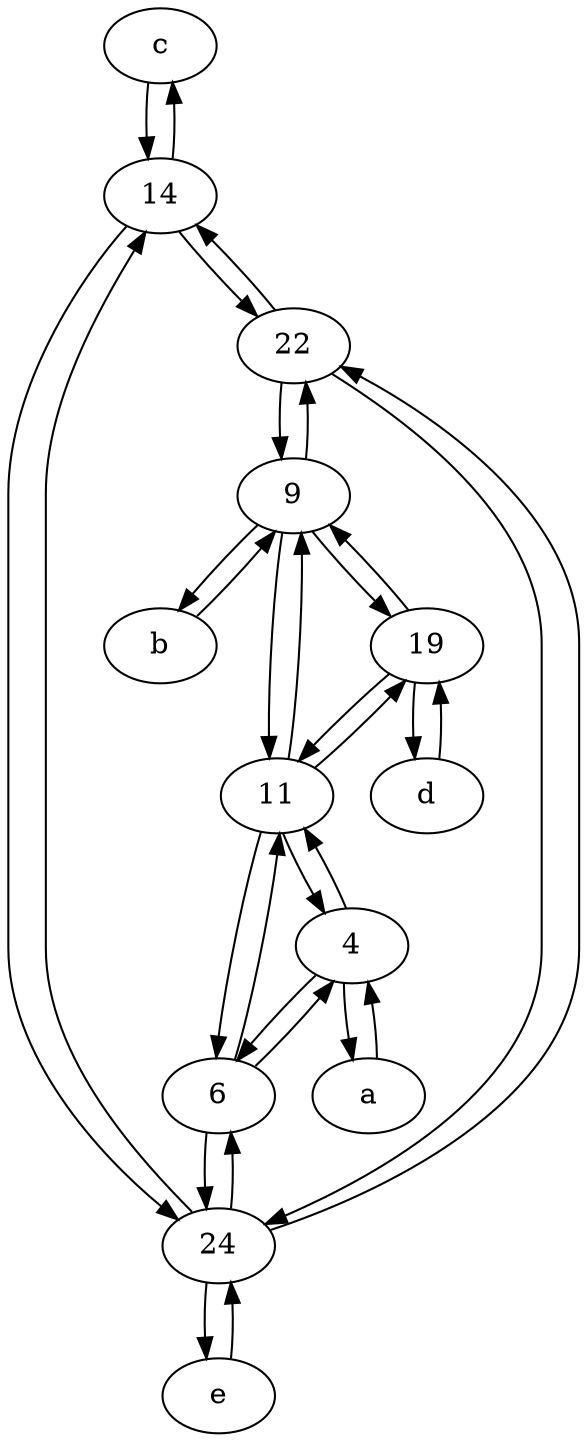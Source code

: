 digraph  {
	c [pos="20,10!"];
	4;
	9;
	b [pos="50,20!"];
	e [pos="30,50!"];
	6;
	24;
	a [pos="40,10!"];
	d [pos="20,30!"];
	14;
	22;
	11;
	19;
	14 -> 22;
	4 -> a;
	a -> 4;
	22 -> 9;
	6 -> 24;
	11 -> 4;
	14 -> c;
	11 -> 19;
	9 -> 11;
	22 -> 14;
	24 -> 14;
	9 -> 22;
	c -> 14;
	d -> 19;
	11 -> 6;
	24 -> 6;
	9 -> b;
	22 -> 24;
	4 -> 11;
	19 -> 11;
	11 -> 9;
	e -> 24;
	6 -> 11;
	b -> 9;
	9 -> 19;
	19 -> 9;
	19 -> d;
	6 -> 4;
	24 -> e;
	4 -> 6;
	24 -> 22;
	14 -> 24;

	}